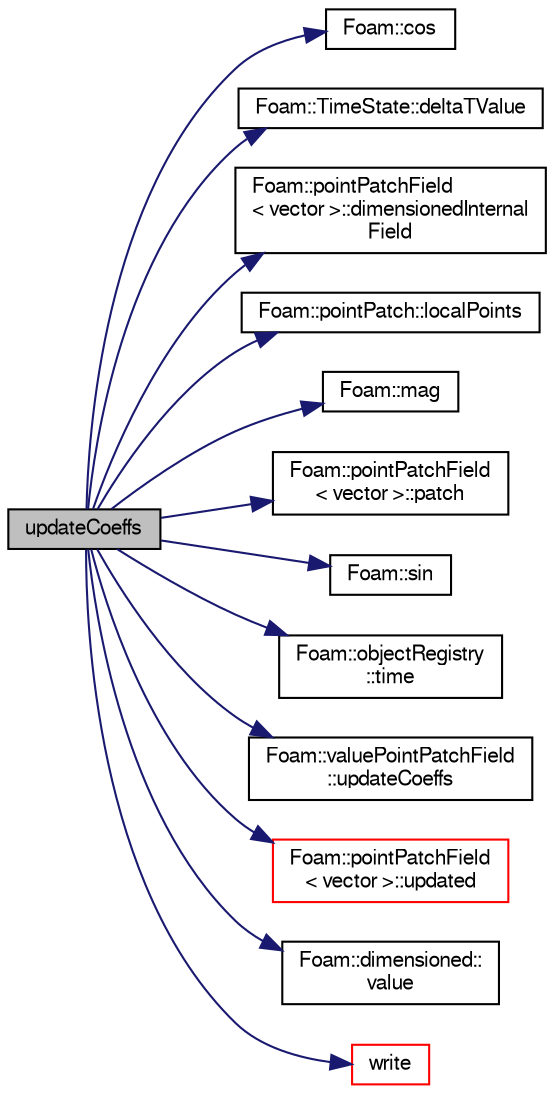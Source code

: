 digraph "updateCoeffs"
{
  bgcolor="transparent";
  edge [fontname="FreeSans",fontsize="10",labelfontname="FreeSans",labelfontsize="10"];
  node [fontname="FreeSans",fontsize="10",shape=record];
  rankdir="LR";
  Node68 [label="updateCoeffs",height=0.2,width=0.4,color="black", fillcolor="grey75", style="filled", fontcolor="black"];
  Node68 -> Node69 [color="midnightblue",fontsize="10",style="solid",fontname="FreeSans"];
  Node69 [label="Foam::cos",height=0.2,width=0.4,color="black",URL="$a21124.html#aebb41a148f7cf44b63e12f69e487e49f"];
  Node68 -> Node70 [color="midnightblue",fontsize="10",style="solid",fontname="FreeSans"];
  Node70 [label="Foam::TimeState::deltaTValue",height=0.2,width=0.4,color="black",URL="$a26362.html#aeb7fdbc18a6f908efa70a34e5688436c",tooltip="Return time step value. "];
  Node68 -> Node71 [color="midnightblue",fontsize="10",style="solid",fontname="FreeSans"];
  Node71 [label="Foam::pointPatchField\l\< vector \>::dimensionedInternal\lField",height=0.2,width=0.4,color="black",URL="$a22946.html#ab736cefcc694e7c262ad4d1dabcd5e79",tooltip="Return dimensioned internal field reference. "];
  Node68 -> Node72 [color="midnightblue",fontsize="10",style="solid",fontname="FreeSans"];
  Node72 [label="Foam::pointPatch::localPoints",height=0.2,width=0.4,color="black",URL="$a27326.html#a9e6a7aee94f7a61d9d191bc4d71b17bc",tooltip="Return mesh points. "];
  Node68 -> Node73 [color="midnightblue",fontsize="10",style="solid",fontname="FreeSans"];
  Node73 [label="Foam::mag",height=0.2,width=0.4,color="black",URL="$a21124.html#a929da2a3fdcf3dacbbe0487d3a330dae"];
  Node68 -> Node74 [color="midnightblue",fontsize="10",style="solid",fontname="FreeSans"];
  Node74 [label="Foam::pointPatchField\l\< vector \>::patch",height=0.2,width=0.4,color="black",URL="$a22946.html#a959f0f8f6c67e27d8400c57d718e7335",tooltip="Return patch. "];
  Node68 -> Node75 [color="midnightblue",fontsize="10",style="solid",fontname="FreeSans"];
  Node75 [label="Foam::sin",height=0.2,width=0.4,color="black",URL="$a21124.html#a4517d680df5510934705011b30dcefa6"];
  Node68 -> Node76 [color="midnightblue",fontsize="10",style="solid",fontname="FreeSans"];
  Node76 [label="Foam::objectRegistry\l::time",height=0.2,width=0.4,color="black",URL="$a26326.html#a0d94096809fe3376b29a2a29ca11bb18",tooltip="Return time. "];
  Node68 -> Node77 [color="midnightblue",fontsize="10",style="solid",fontname="FreeSans"];
  Node77 [label="Foam::valuePointPatchField\l::updateCoeffs",height=0.2,width=0.4,color="black",URL="$a26574.html#a7e24eafac629d3733181cd942d4c902f",tooltip="Update the coefficients associated with the patch field. "];
  Node68 -> Node78 [color="midnightblue",fontsize="10",style="solid",fontname="FreeSans"];
  Node78 [label="Foam::pointPatchField\l\< vector \>::updated",height=0.2,width=0.4,color="red",URL="$a22946.html#adb515d6ca9be66613efaaeb72c9709db",tooltip="Return true if the boundary condition has already been updated. "];
  Node68 -> Node83 [color="midnightblue",fontsize="10",style="solid",fontname="FreeSans"];
  Node83 [label="Foam::dimensioned::\lvalue",height=0.2,width=0.4,color="black",URL="$a26366.html#a7948200a26c85fc3a83ffa510a91d668",tooltip="Return const reference to value. "];
  Node68 -> Node84 [color="midnightblue",fontsize="10",style="solid",fontname="FreeSans"];
  Node84 [label="write",height=0.2,width=0.4,color="red",URL="$a23398.html#a293fdfec8bdfbd5c3913ab4c9f3454ff",tooltip="Write. "];
}
